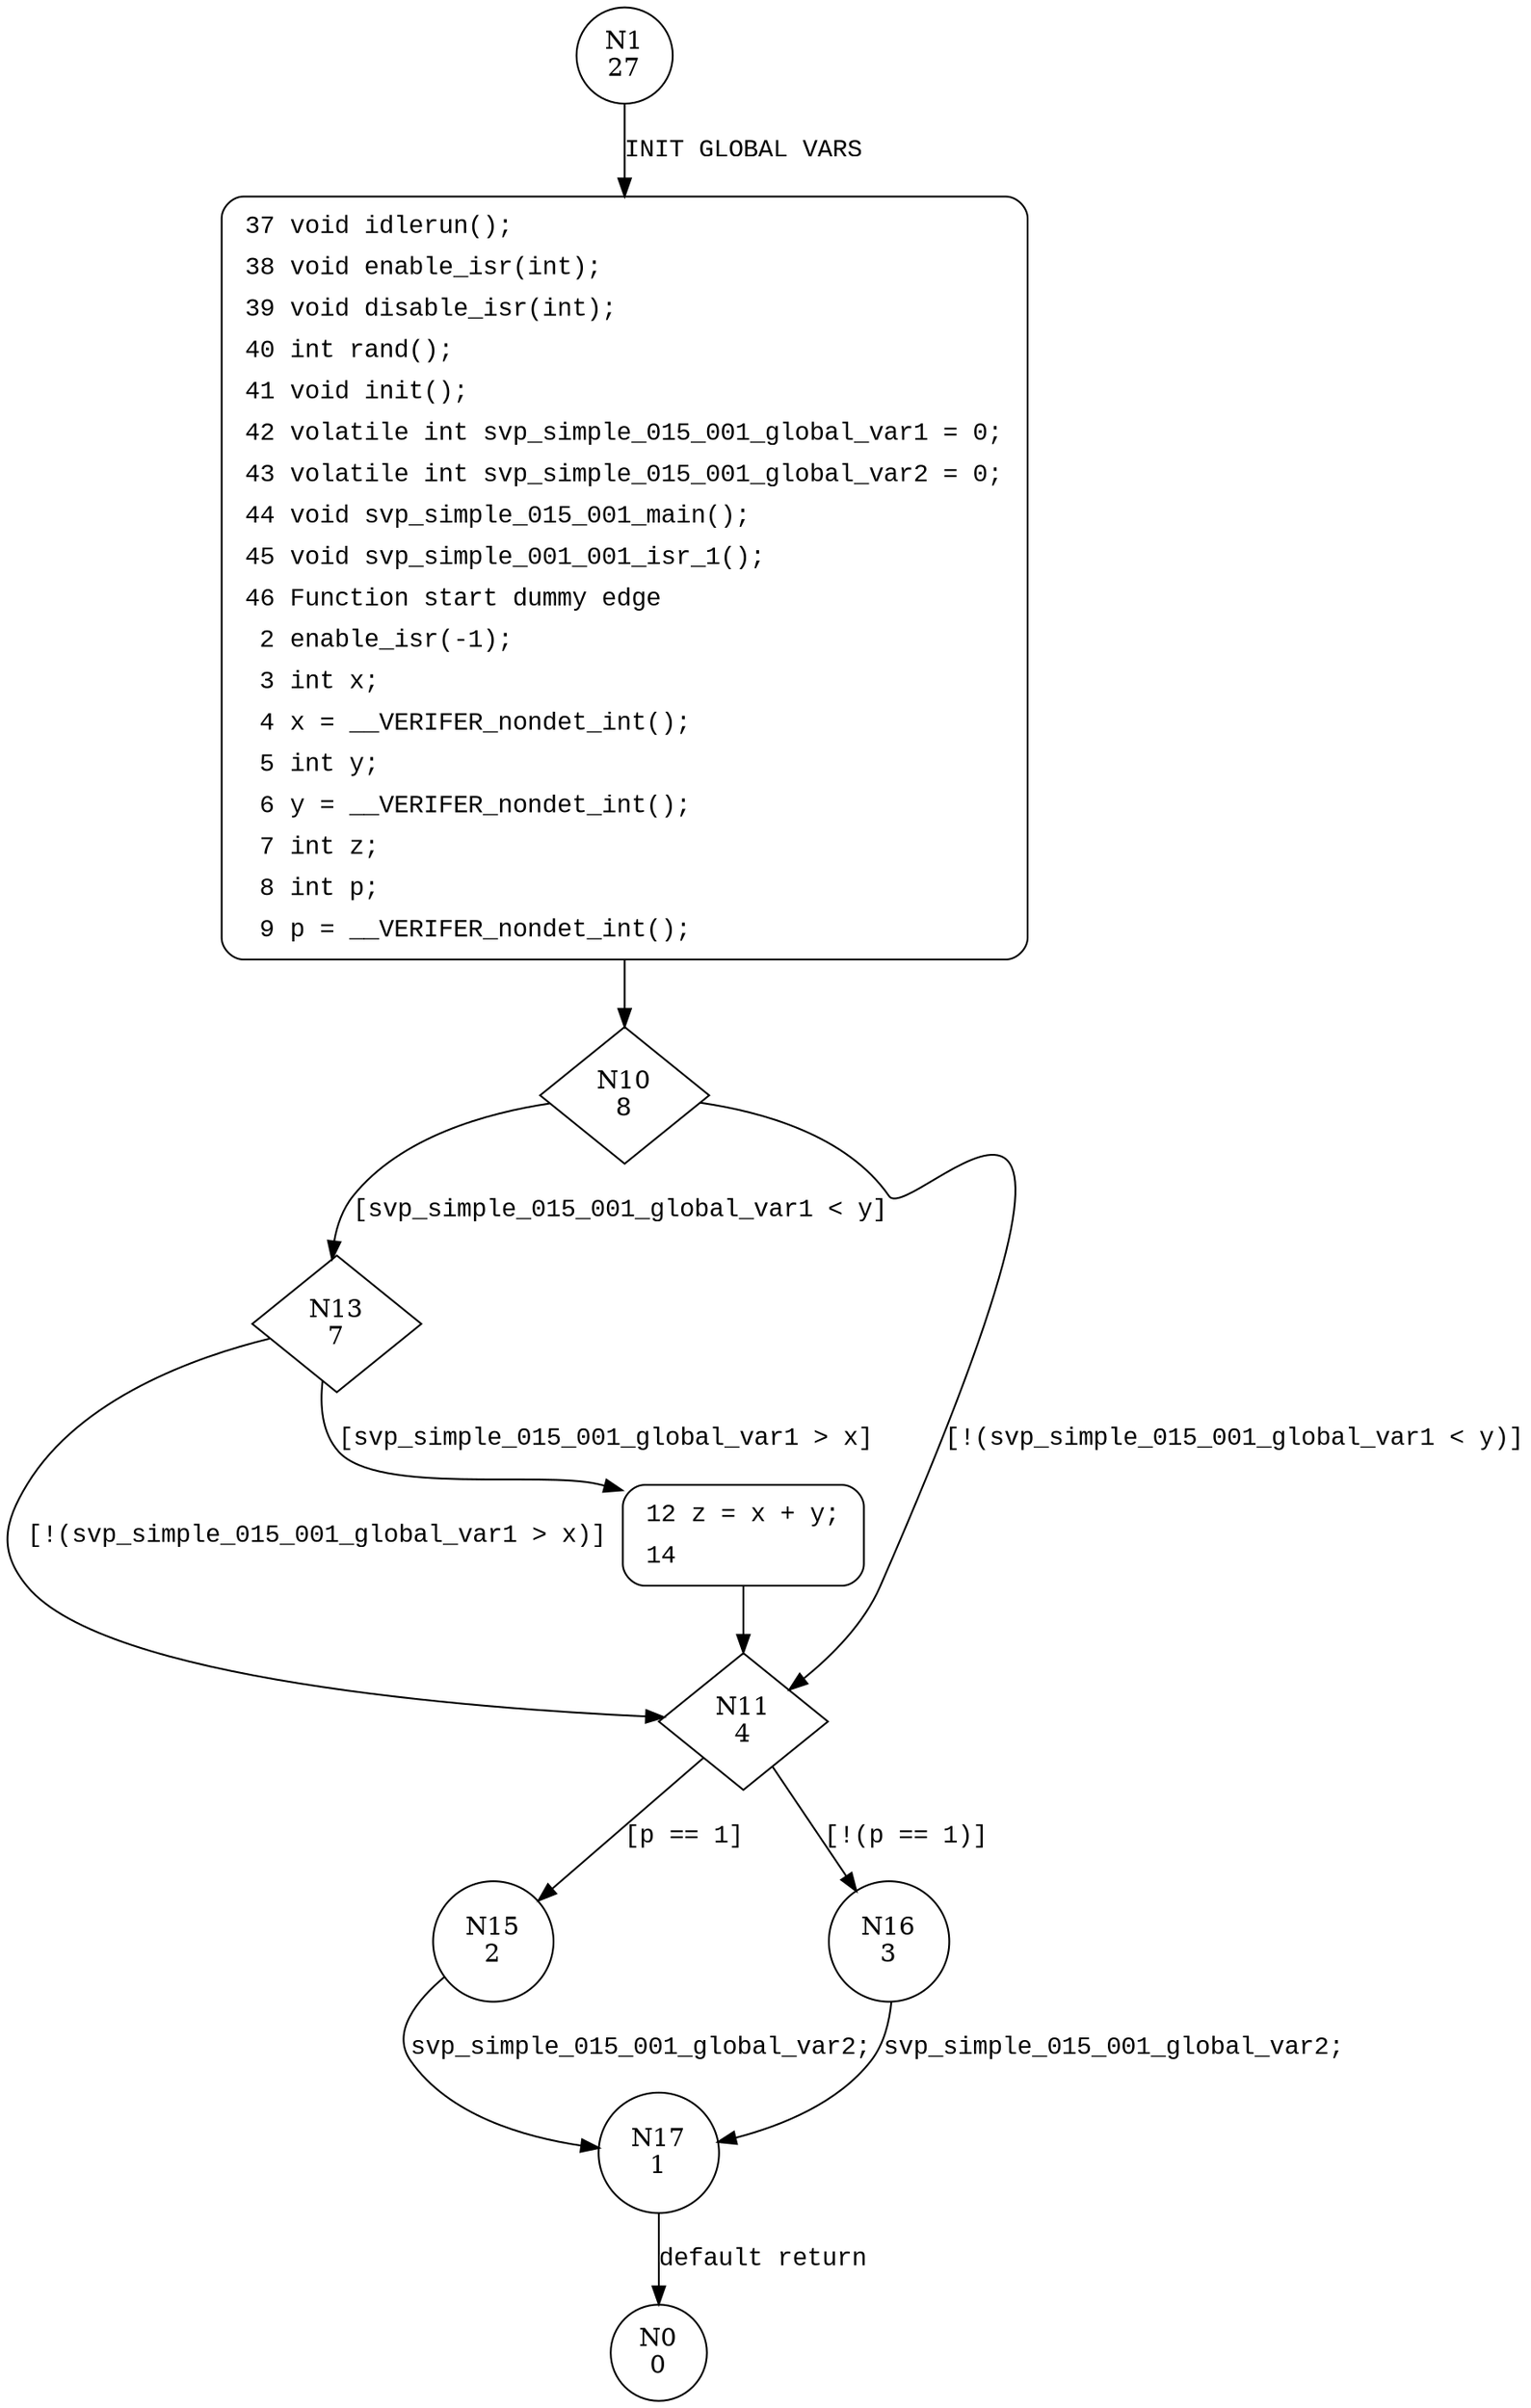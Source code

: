 digraph svp_simple_015_001_main {
1 [shape="circle" label="N1\n27"]
37 [shape="circle" label="N37\n26"]
10 [shape="diamond" label="N10\n8"]
13 [shape="diamond" label="N13\n7"]
11 [shape="diamond" label="N11\n4"]
15 [shape="circle" label="N15\n2"]
16 [shape="circle" label="N16\n3"]
17 [shape="circle" label="N17\n1"]
0 [shape="circle" label="N0\n0"]
12 [shape="circle" label="N12\n6"]
37 [style="filled,bold" penwidth="1" fillcolor="white" fontname="Courier New" shape="Mrecord" label=<<table border="0" cellborder="0" cellpadding="3" bgcolor="white"><tr><td align="right">37</td><td align="left">void idlerun();</td></tr><tr><td align="right">38</td><td align="left">void enable_isr(int);</td></tr><tr><td align="right">39</td><td align="left">void disable_isr(int);</td></tr><tr><td align="right">40</td><td align="left">int rand();</td></tr><tr><td align="right">41</td><td align="left">void init();</td></tr><tr><td align="right">42</td><td align="left">volatile int svp_simple_015_001_global_var1 = 0;</td></tr><tr><td align="right">43</td><td align="left">volatile int svp_simple_015_001_global_var2 = 0;</td></tr><tr><td align="right">44</td><td align="left">void svp_simple_015_001_main();</td></tr><tr><td align="right">45</td><td align="left">void svp_simple_001_001_isr_1();</td></tr><tr><td align="right">46</td><td align="left">Function start dummy edge</td></tr><tr><td align="right">2</td><td align="left">enable_isr(-1);</td></tr><tr><td align="right">3</td><td align="left">int x;</td></tr><tr><td align="right">4</td><td align="left">x = __VERIFER_nondet_int();</td></tr><tr><td align="right">5</td><td align="left">int y;</td></tr><tr><td align="right">6</td><td align="left">y = __VERIFER_nondet_int();</td></tr><tr><td align="right">7</td><td align="left">int z;</td></tr><tr><td align="right">8</td><td align="left">int p;</td></tr><tr><td align="right">9</td><td align="left">p = __VERIFER_nondet_int();</td></tr></table>>]
37 -> 10[label=""]
12 [style="filled,bold" penwidth="1" fillcolor="white" fontname="Courier New" shape="Mrecord" label=<<table border="0" cellborder="0" cellpadding="3" bgcolor="white"><tr><td align="right">12</td><td align="left">z = x + y;</td></tr><tr><td align="right">14</td><td align="left"></td></tr></table>>]
12 -> 11[label=""]
1 -> 37 [label="INIT GLOBAL VARS" fontname="Courier New"]
10 -> 13 [label="[svp_simple_015_001_global_var1 < y]" fontname="Courier New"]
10 -> 11 [label="[!(svp_simple_015_001_global_var1 < y)]" fontname="Courier New"]
11 -> 15 [label="[p == 1]" fontname="Courier New"]
11 -> 16 [label="[!(p == 1)]" fontname="Courier New"]
17 -> 0 [label="default return" fontname="Courier New"]
13 -> 12 [label="[svp_simple_015_001_global_var1 > x]" fontname="Courier New"]
13 -> 11 [label="[!(svp_simple_015_001_global_var1 > x)]" fontname="Courier New"]
16 -> 17 [label="svp_simple_015_001_global_var2;" fontname="Courier New"]
15 -> 17 [label="svp_simple_015_001_global_var2;" fontname="Courier New"]
}